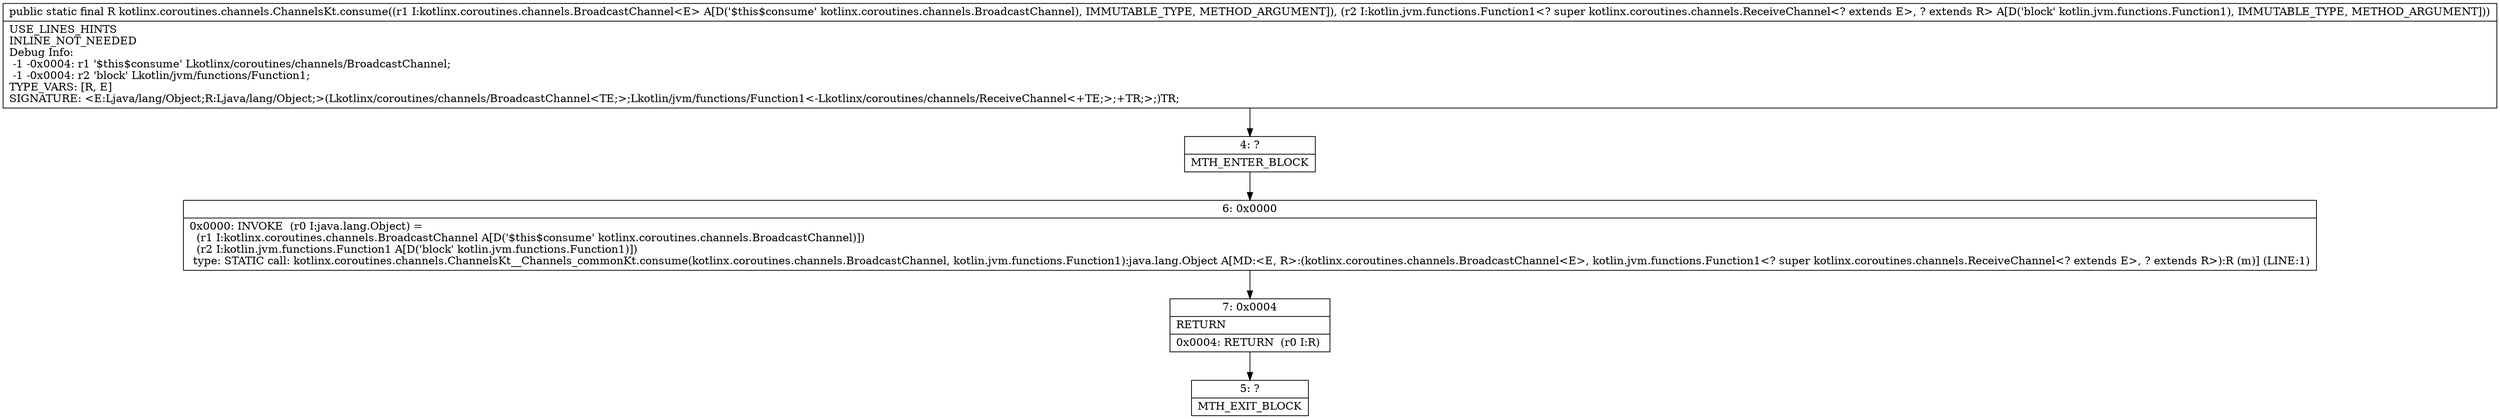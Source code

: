 digraph "CFG forkotlinx.coroutines.channels.ChannelsKt.consume(Lkotlinx\/coroutines\/channels\/BroadcastChannel;Lkotlin\/jvm\/functions\/Function1;)Ljava\/lang\/Object;" {
Node_4 [shape=record,label="{4\:\ ?|MTH_ENTER_BLOCK\l}"];
Node_6 [shape=record,label="{6\:\ 0x0000|0x0000: INVOKE  (r0 I:java.lang.Object) = \l  (r1 I:kotlinx.coroutines.channels.BroadcastChannel A[D('$this$consume' kotlinx.coroutines.channels.BroadcastChannel)])\l  (r2 I:kotlin.jvm.functions.Function1 A[D('block' kotlin.jvm.functions.Function1)])\l type: STATIC call: kotlinx.coroutines.channels.ChannelsKt__Channels_commonKt.consume(kotlinx.coroutines.channels.BroadcastChannel, kotlin.jvm.functions.Function1):java.lang.Object A[MD:\<E, R\>:(kotlinx.coroutines.channels.BroadcastChannel\<E\>, kotlin.jvm.functions.Function1\<? super kotlinx.coroutines.channels.ReceiveChannel\<? extends E\>, ? extends R\>):R (m)] (LINE:1)\l}"];
Node_7 [shape=record,label="{7\:\ 0x0004|RETURN\l|0x0004: RETURN  (r0 I:R) \l}"];
Node_5 [shape=record,label="{5\:\ ?|MTH_EXIT_BLOCK\l}"];
MethodNode[shape=record,label="{public static final R kotlinx.coroutines.channels.ChannelsKt.consume((r1 I:kotlinx.coroutines.channels.BroadcastChannel\<E\> A[D('$this$consume' kotlinx.coroutines.channels.BroadcastChannel), IMMUTABLE_TYPE, METHOD_ARGUMENT]), (r2 I:kotlin.jvm.functions.Function1\<? super kotlinx.coroutines.channels.ReceiveChannel\<? extends E\>, ? extends R\> A[D('block' kotlin.jvm.functions.Function1), IMMUTABLE_TYPE, METHOD_ARGUMENT]))  | USE_LINES_HINTS\lINLINE_NOT_NEEDED\lDebug Info:\l  \-1 \-0x0004: r1 '$this$consume' Lkotlinx\/coroutines\/channels\/BroadcastChannel;\l  \-1 \-0x0004: r2 'block' Lkotlin\/jvm\/functions\/Function1;\lTYPE_VARS: [R, E]\lSIGNATURE: \<E:Ljava\/lang\/Object;R:Ljava\/lang\/Object;\>(Lkotlinx\/coroutines\/channels\/BroadcastChannel\<TE;\>;Lkotlin\/jvm\/functions\/Function1\<\-Lkotlinx\/coroutines\/channels\/ReceiveChannel\<+TE;\>;+TR;\>;)TR;\l}"];
MethodNode -> Node_4;Node_4 -> Node_6;
Node_6 -> Node_7;
Node_7 -> Node_5;
}

